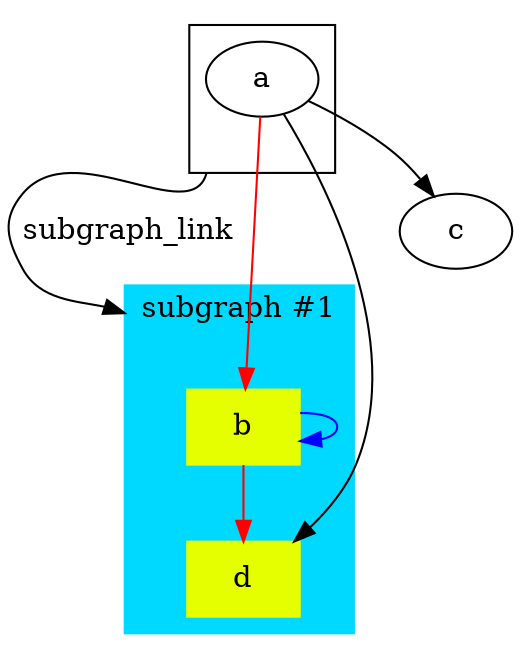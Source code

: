 # Place the cursor inside "graph" to get some refactoring options

digraph {
    compound=true;
    subgraph cluster_A{
    cluster_node_a  [style=invisible, width=0, height=0, label=""];
    { rank=sink; cluster_node_a; }
    a; # You can remove optional ; by placing the cursor left to a semicolon
    }

    # Hover over color names to get a color picker
    subgraph cluster_B{
        style=filled;
        color="#00d9ff";
        node [shape=box, style=filled,color="#e5ff00"];
        label = "subgraph #1";
        cluster_node_b  [style=invisible, width=0, height=0, label=""];
        { rank=source; cluster_node_b; }
        # Get completion when assigning a shape or color
        b;
        b -> b [color=blue]
        b -> d [color="#ff0000"];
    }


    # To refactor nodes, place the cursor left to a node name
    a -> b [color=red];
    a -> c;
    a -> d [constraint=false,];
    cluster_node_a:s -> cluster_node_b:n [label="subgraph_link" ltail="cluster_A" lhead="cluster_B"];
}
